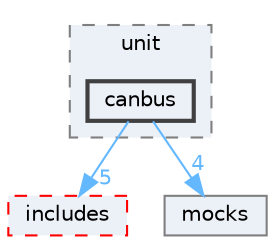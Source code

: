 digraph "app/app_tests/unit/canbus"
{
 // LATEX_PDF_SIZE
  bgcolor="transparent";
  edge [fontname=Helvetica,fontsize=10,labelfontname=Helvetica,labelfontsize=10];
  node [fontname=Helvetica,fontsize=10,shape=box,height=0.2,width=0.4];
  compound=true
  subgraph clusterdir_9f3cf4e9959d69a629065a14f6a7ea01 {
    graph [ bgcolor="#ecf0f7", pencolor="grey50", label="unit", fontname=Helvetica,fontsize=10 style="filled,dashed", URL="dir_9f3cf4e9959d69a629065a14f6a7ea01.html",tooltip=""]
  dir_f4ace13d0aacd39de1d84f7f5e87bc22 [label="canbus", fillcolor="#ecf0f7", color="grey25", style="filled,bold", URL="dir_f4ace13d0aacd39de1d84f7f5e87bc22.html",tooltip=""];
  }
  dir_1c5c03227cca0102ee47bee331c2b55d [label="includes", fillcolor="#ecf0f7", color="red", style="filled,dashed", URL="dir_1c5c03227cca0102ee47bee331c2b55d.html",tooltip=""];
  dir_88a79e1a5ce881f0266bc136e739785e [label="mocks", fillcolor="#ecf0f7", color="grey50", style="filled", URL="dir_88a79e1a5ce881f0266bc136e739785e.html",tooltip=""];
  dir_f4ace13d0aacd39de1d84f7f5e87bc22->dir_1c5c03227cca0102ee47bee331c2b55d [headlabel="5", labeldistance=1.5 headhref="dir_000003_000015.html" href="dir_000003_000015.html" color="steelblue1" fontcolor="steelblue1"];
  dir_f4ace13d0aacd39de1d84f7f5e87bc22->dir_88a79e1a5ce881f0266bc136e739785e [headlabel="4", labeldistance=1.5 headhref="dir_000003_000023.html" href="dir_000003_000023.html" color="steelblue1" fontcolor="steelblue1"];
}
